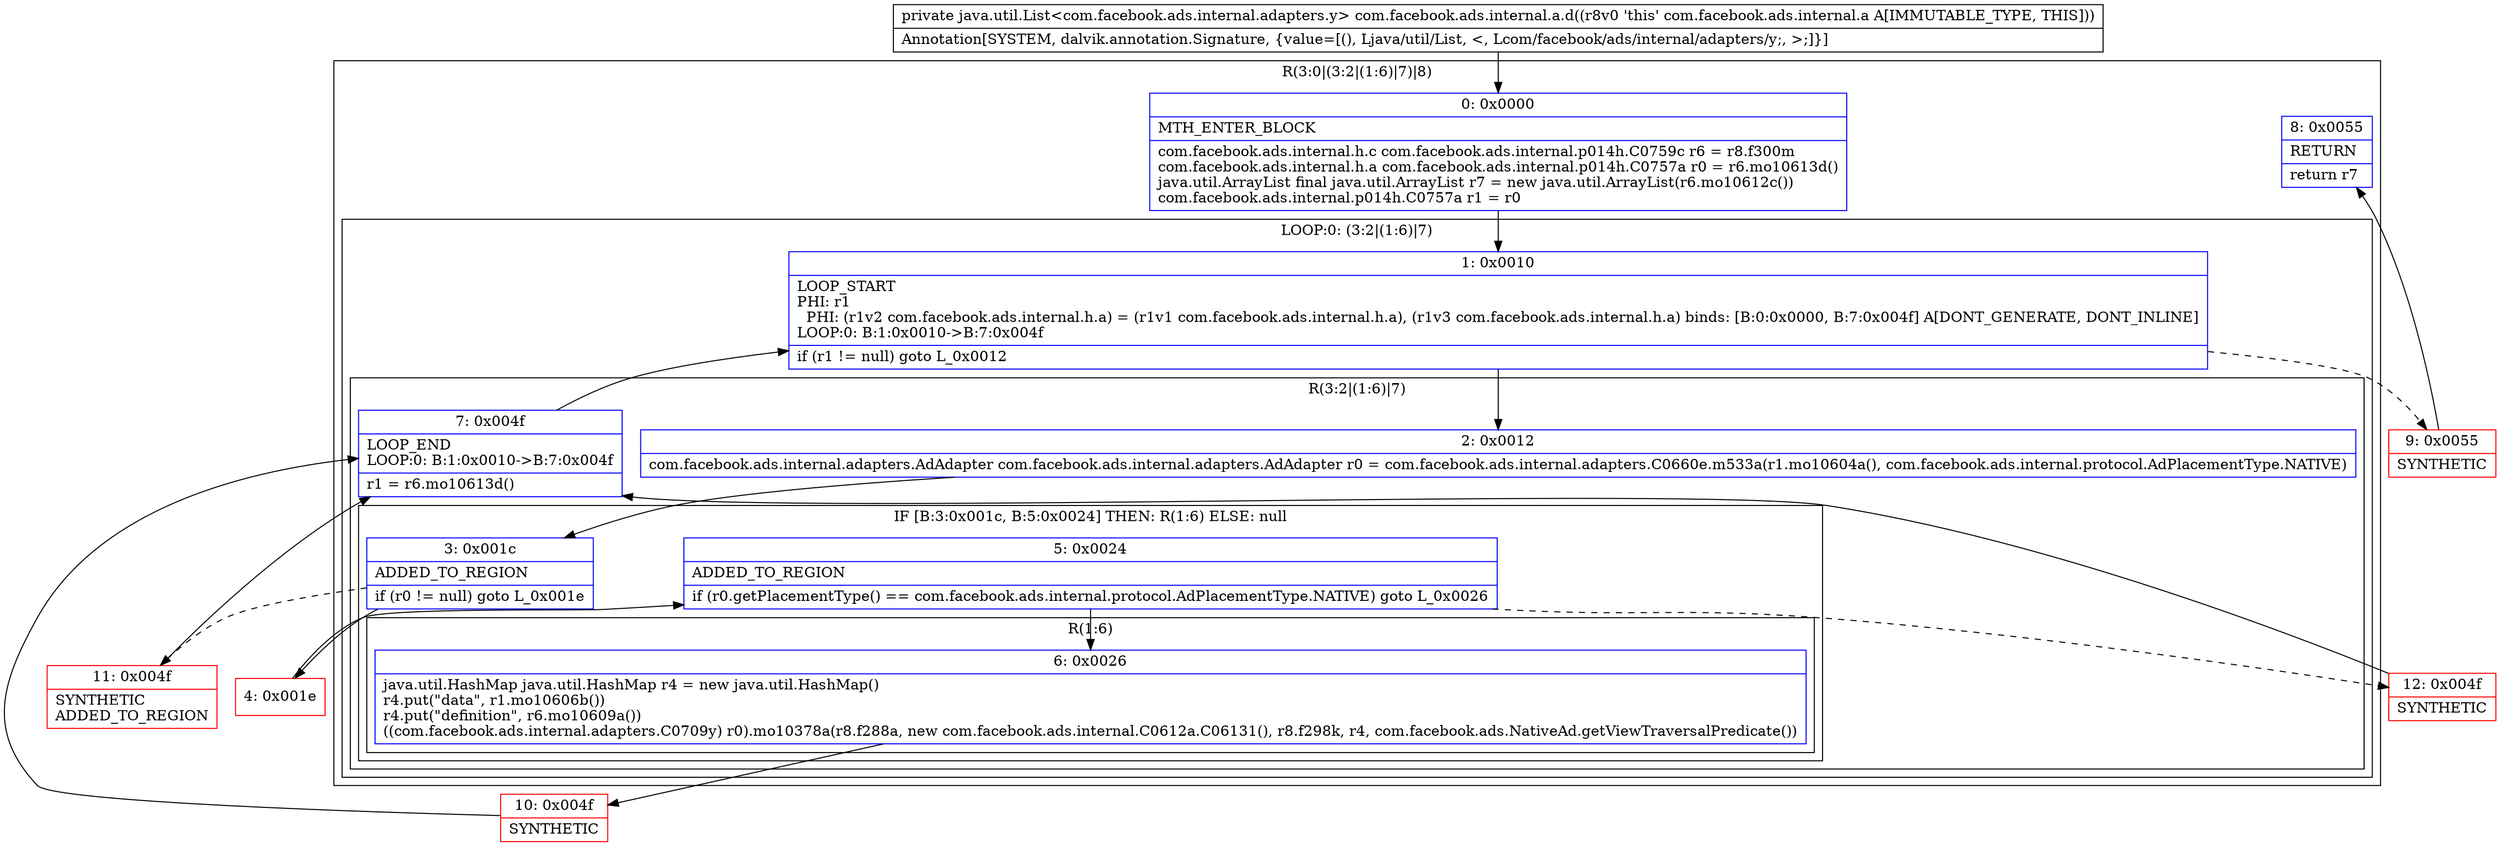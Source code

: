 digraph "CFG forcom.facebook.ads.internal.a.d()Ljava\/util\/List;" {
subgraph cluster_Region_2138508629 {
label = "R(3:0|(3:2|(1:6)|7)|8)";
node [shape=record,color=blue];
Node_0 [shape=record,label="{0\:\ 0x0000|MTH_ENTER_BLOCK\l|com.facebook.ads.internal.h.c com.facebook.ads.internal.p014h.C0759c r6 = r8.f300m\lcom.facebook.ads.internal.h.a com.facebook.ads.internal.p014h.C0757a r0 = r6.mo10613d()\ljava.util.ArrayList final java.util.ArrayList r7 = new java.util.ArrayList(r6.mo10612c())\lcom.facebook.ads.internal.p014h.C0757a r1 = r0\l}"];
subgraph cluster_LoopRegion_1758042281 {
label = "LOOP:0: (3:2|(1:6)|7)";
node [shape=record,color=blue];
Node_1 [shape=record,label="{1\:\ 0x0010|LOOP_START\lPHI: r1 \l  PHI: (r1v2 com.facebook.ads.internal.h.a) = (r1v1 com.facebook.ads.internal.h.a), (r1v3 com.facebook.ads.internal.h.a) binds: [B:0:0x0000, B:7:0x004f] A[DONT_GENERATE, DONT_INLINE]\lLOOP:0: B:1:0x0010\-\>B:7:0x004f\l|if (r1 != null) goto L_0x0012\l}"];
subgraph cluster_Region_1015370926 {
label = "R(3:2|(1:6)|7)";
node [shape=record,color=blue];
Node_2 [shape=record,label="{2\:\ 0x0012|com.facebook.ads.internal.adapters.AdAdapter com.facebook.ads.internal.adapters.AdAdapter r0 = com.facebook.ads.internal.adapters.C0660e.m533a(r1.mo10604a(), com.facebook.ads.internal.protocol.AdPlacementType.NATIVE)\l}"];
subgraph cluster_IfRegion_2078276558 {
label = "IF [B:3:0x001c, B:5:0x0024] THEN: R(1:6) ELSE: null";
node [shape=record,color=blue];
Node_3 [shape=record,label="{3\:\ 0x001c|ADDED_TO_REGION\l|if (r0 != null) goto L_0x001e\l}"];
Node_5 [shape=record,label="{5\:\ 0x0024|ADDED_TO_REGION\l|if (r0.getPlacementType() == com.facebook.ads.internal.protocol.AdPlacementType.NATIVE) goto L_0x0026\l}"];
subgraph cluster_Region_1854630524 {
label = "R(1:6)";
node [shape=record,color=blue];
Node_6 [shape=record,label="{6\:\ 0x0026|java.util.HashMap java.util.HashMap r4 = new java.util.HashMap()\lr4.put(\"data\", r1.mo10606b())\lr4.put(\"definition\", r6.mo10609a())\l((com.facebook.ads.internal.adapters.C0709y) r0).mo10378a(r8.f288a, new com.facebook.ads.internal.C0612a.C06131(), r8.f298k, r4, com.facebook.ads.NativeAd.getViewTraversalPredicate())\l}"];
}
}
Node_7 [shape=record,label="{7\:\ 0x004f|LOOP_END\lLOOP:0: B:1:0x0010\-\>B:7:0x004f\l|r1 = r6.mo10613d()\l}"];
}
}
Node_8 [shape=record,label="{8\:\ 0x0055|RETURN\l|return r7\l}"];
}
Node_4 [shape=record,color=red,label="{4\:\ 0x001e}"];
Node_9 [shape=record,color=red,label="{9\:\ 0x0055|SYNTHETIC\l}"];
Node_10 [shape=record,color=red,label="{10\:\ 0x004f|SYNTHETIC\l}"];
Node_11 [shape=record,color=red,label="{11\:\ 0x004f|SYNTHETIC\lADDED_TO_REGION\l}"];
Node_12 [shape=record,color=red,label="{12\:\ 0x004f|SYNTHETIC\l}"];
MethodNode[shape=record,label="{private java.util.List\<com.facebook.ads.internal.adapters.y\> com.facebook.ads.internal.a.d((r8v0 'this' com.facebook.ads.internal.a A[IMMUTABLE_TYPE, THIS]))  | Annotation[SYSTEM, dalvik.annotation.Signature, \{value=[(), Ljava\/util\/List, \<, Lcom\/facebook\/ads\/internal\/adapters\/y;, \>;]\}]\l}"];
MethodNode -> Node_0;
Node_0 -> Node_1;
Node_1 -> Node_2;
Node_1 -> Node_9[style=dashed];
Node_2 -> Node_3;
Node_3 -> Node_4;
Node_3 -> Node_11[style=dashed];
Node_5 -> Node_6;
Node_5 -> Node_12[style=dashed];
Node_6 -> Node_10;
Node_7 -> Node_1;
Node_4 -> Node_5;
Node_9 -> Node_8;
Node_10 -> Node_7;
Node_11 -> Node_7;
Node_12 -> Node_7;
}


